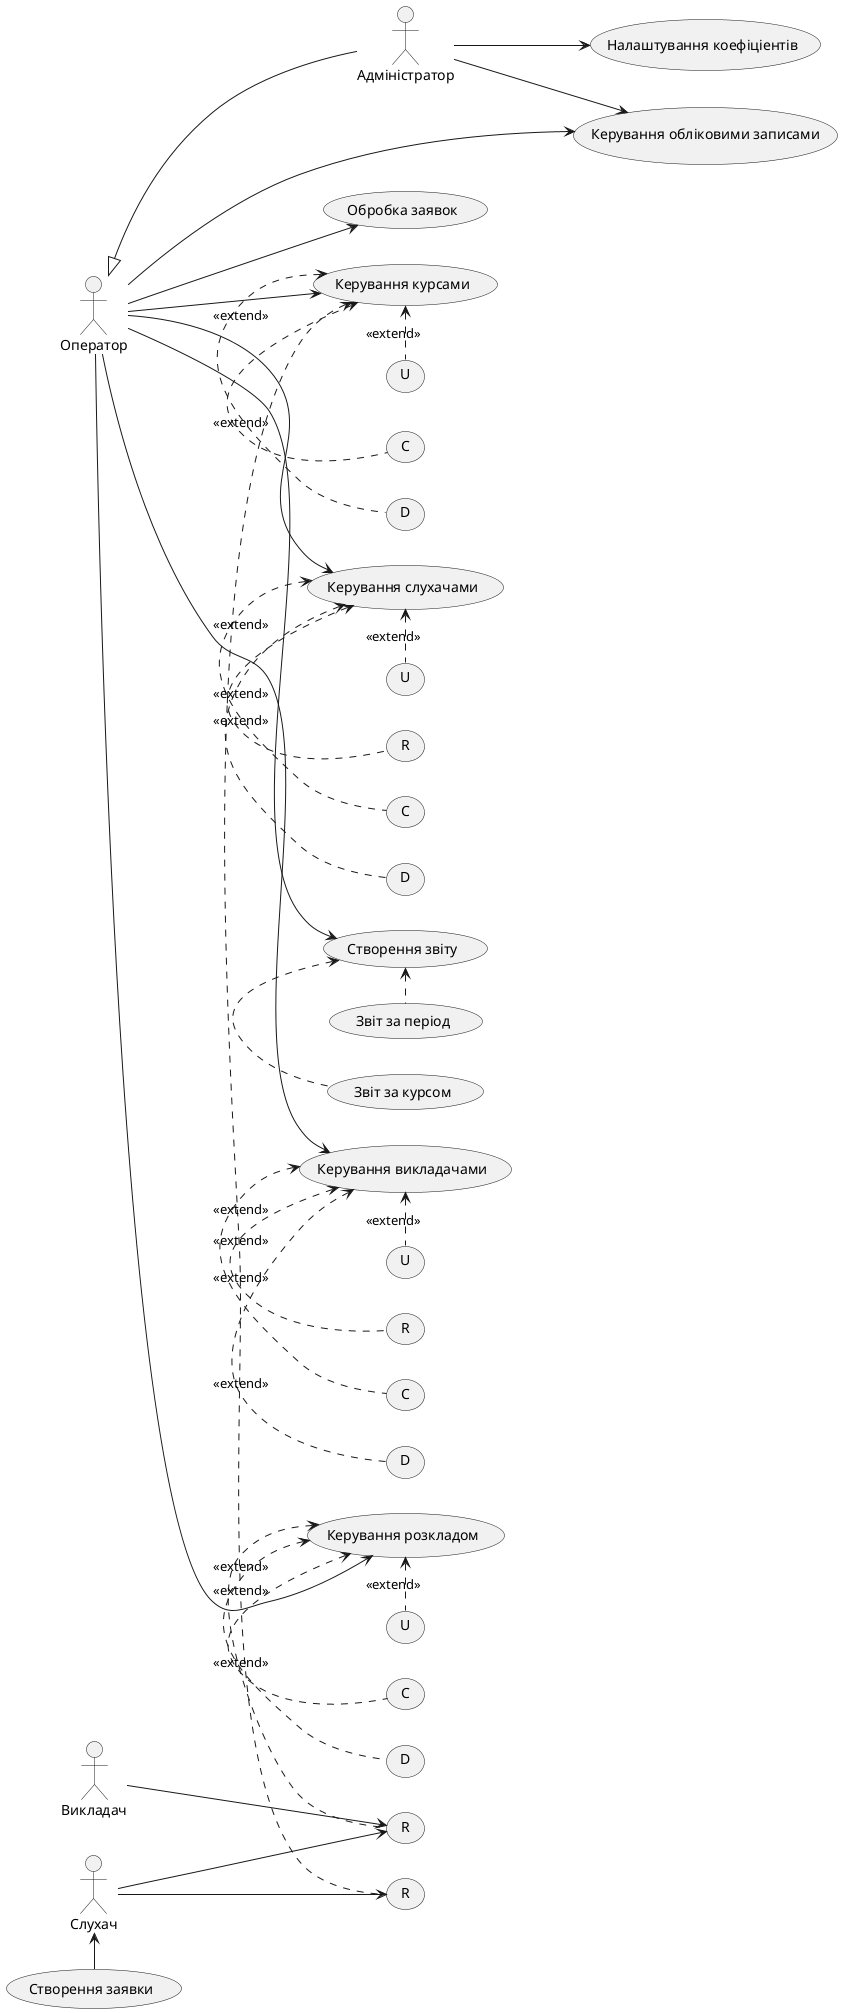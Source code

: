 @startuml
left to right direction

:Слухач: as Listener
:Оператор: as Operator
:Адміністратор: as Admin
:Викладач: as Teacher

Operator <|-- Admin

(Керування курсами) as (courses)
 (C) as (courses_c)
 (R) as (courses_r)
 (U) as (courses_u)
 (D) as (courses_d)
(Керування слухачами) as (listeners)
 (C) as (listeners_c)
 (R) as (listeners_r)
 (U) as (listeners_u)
 (D) as (listeners_d)
(Створення заявки) as (application)
(Створення звіту) as (report)
(Керування обліковими записами) as (accounts)
(Керування викладачами) as (teachers)
 (C) as (teachers_c)
 (R) as (teachers_r)
 (U) as (teachers_u)
 (D) as (teachers_d)
(Керування розкладом) as (timetable)
 (C) as (timetable_c)
 (R) as (timetable_r)
 (U) as (timetable_u)
 (D) as (timetable_d)
(Налаштування коефіціентів) as (coefsetup)
(Обробка заявок) as (application_proc)

Operator --> courses
 courses <. courses_c : <<extend>>
 courses <. courses_r : <<extend>>
  Listener --> courses_r
 courses <. courses_u : <<extend>>
 courses <. courses_d : <<extend>>
Operator --> listeners
 listeners <. listeners_c : <<extend>>
 listeners <. listeners_r : <<extend>>
 listeners <. listeners_u : <<extend>>
 listeners <. listeners_d : <<extend>>
Listener <- application
Operator --> report
 report <. (Звіт за період)
 report <. (Звіт за курсом)
Operator --> accounts
Admin --> accounts
Operator --> teachers
 teachers <. teachers_c : <<extend>>
 teachers <. teachers_r : <<extend>>
 teachers <. teachers_u : <<extend>>
 teachers <. teachers_d : <<extend>>
Operator --> timetable
 timetable <. timetable_c : <<extend>>
 timetable <. timetable_r : <<extend>>
  Listener --> timetable_r
  Teacher --> timetable_r
 timetable <. timetable_u : <<extend>>
 timetable <. timetable_d : <<extend>>
Admin --> coefsetup
Operator --> application_proc

@enduml
